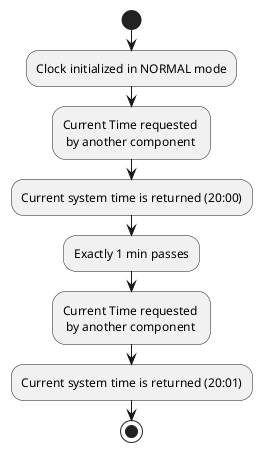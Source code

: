 @startuml
start
:Clock initialized in NORMAL mode;

:Current Time requested \n by another component;

:Current system time is returned (20:00);

:Exactly 1 min passes;

:Current Time requested \n by another component;

:Current system time is returned (20:01);

stop
@enduml
